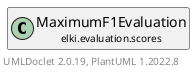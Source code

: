 @startuml
    remove .*\.(Instance|Par|Parameterizer|Factory)$
    set namespaceSeparator none
    hide empty fields
    hide empty methods

    class "<size:14>MaximumF1Evaluation.Par\n<size:10>elki.evaluation.scores" as elki.evaluation.scores.MaximumF1Evaluation.Par [[MaximumF1Evaluation.Par.html]] {
        +make(): MaximumF1Evaluation
    }

    interface "<size:14>Parameterizer\n<size:10>elki.utilities.optionhandling" as elki.utilities.optionhandling.Parameterizer [[../../utilities/optionhandling/Parameterizer.html]] {
        {abstract} +make(): Object
    }
    class "<size:14>MaximumF1Evaluation\n<size:10>elki.evaluation.scores" as elki.evaluation.scores.MaximumF1Evaluation [[MaximumF1Evaluation.html]]

    elki.utilities.optionhandling.Parameterizer <|.. elki.evaluation.scores.MaximumF1Evaluation.Par
    elki.evaluation.scores.MaximumF1Evaluation +-- elki.evaluation.scores.MaximumF1Evaluation.Par

    center footer UMLDoclet 2.0.19, PlantUML 1.2022.8
@enduml
